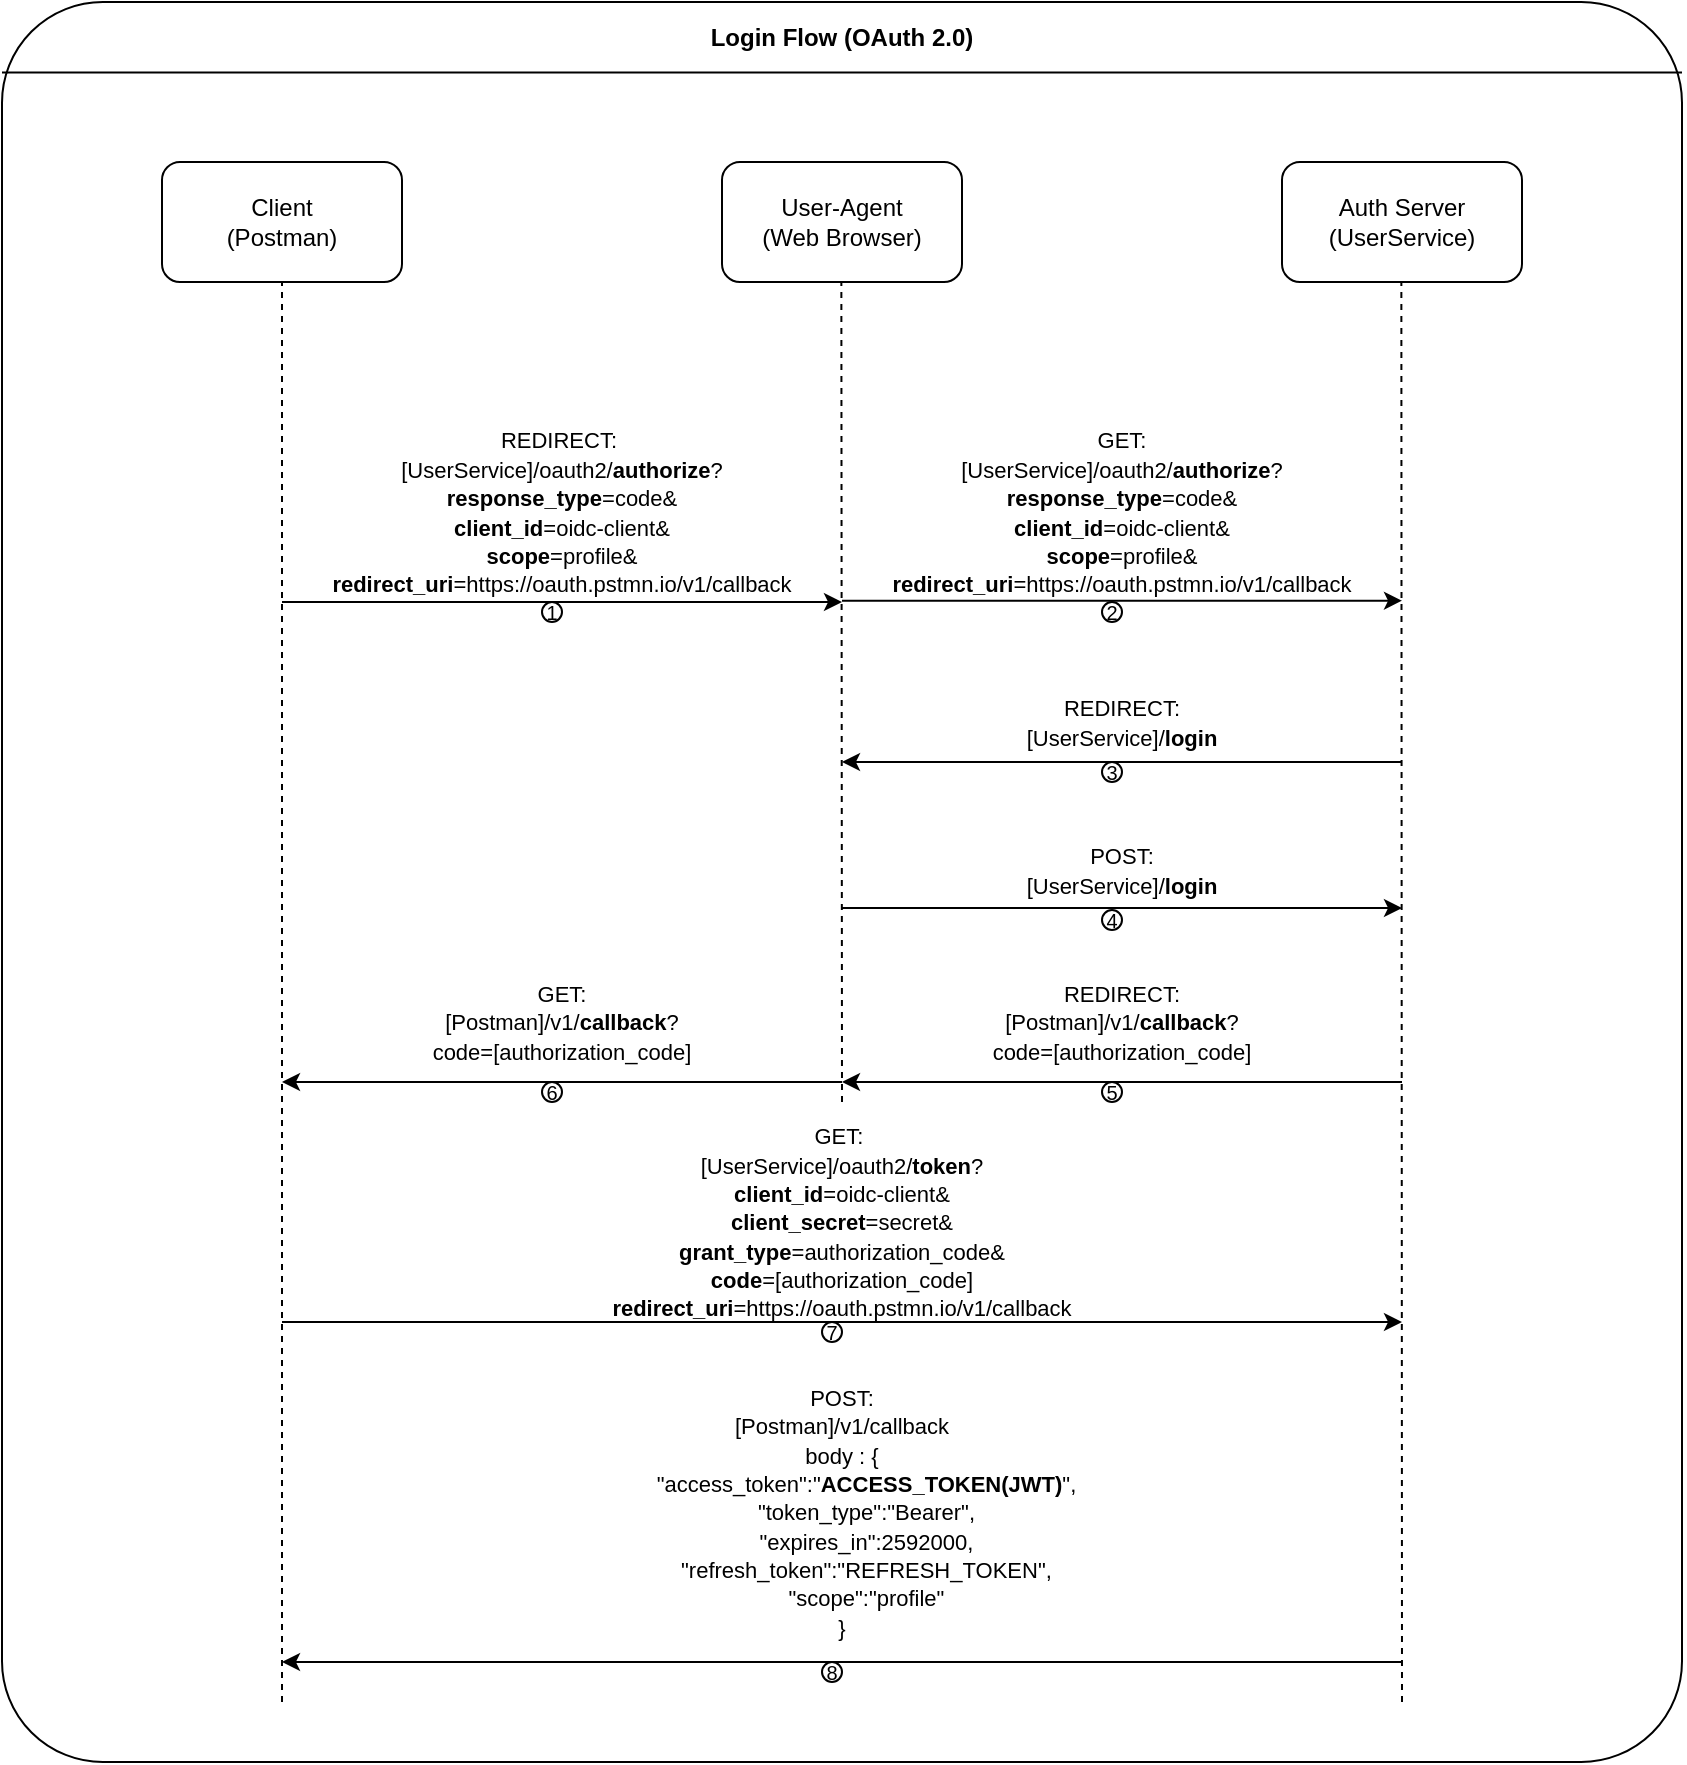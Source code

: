 <mxfile version="26.0.9">
  <diagram name="Page-1" id="ciFCiFIXFx5Jne59-s3u">
    <mxGraphModel dx="1434" dy="907" grid="1" gridSize="10" guides="1" tooltips="1" connect="1" arrows="1" fold="1" page="1" pageScale="1" pageWidth="1169" pageHeight="827" math="0" shadow="0" adaptiveColors="none">
      <root>
        <mxCell id="0" />
        <mxCell id="1" parent="0" />
        <mxCell id="9Z52oMfBLxPKPGCtZk0X-129" value="" style="group;movable=1;resizable=1;rotatable=1;deletable=1;editable=1;locked=0;connectable=1;" parent="1" vertex="1" connectable="0">
          <mxGeometry x="160" y="120" width="840" height="880" as="geometry" />
        </mxCell>
        <mxCell id="9Z52oMfBLxPKPGCtZk0X-92" value="" style="rounded=1;whiteSpace=wrap;html=1;container=0;arcSize=6;" parent="9Z52oMfBLxPKPGCtZk0X-129" vertex="1">
          <mxGeometry width="840.0" height="880" as="geometry" />
        </mxCell>
        <mxCell id="9Z52oMfBLxPKPGCtZk0X-93" value="" style="endArrow=none;html=1;rounded=0;exitX=0;exitY=0.25;exitDx=0;exitDy=0;entryX=1;entryY=0.25;entryDx=0;entryDy=0;" parent="9Z52oMfBLxPKPGCtZk0X-129" edge="1">
          <mxGeometry width="50" height="50" relative="1" as="geometry">
            <mxPoint y="35.203" as="sourcePoint" />
            <mxPoint x="840.0" y="35.203" as="targetPoint" />
          </mxGeometry>
        </mxCell>
        <mxCell id="9Z52oMfBLxPKPGCtZk0X-94" value="&lt;b&gt;&lt;font style=&quot;font-size: 12px;&quot;&gt;Login Flow (OAuth 2.0)&lt;/font&gt;&lt;/b&gt;" style="text;html=1;align=center;verticalAlign=middle;whiteSpace=wrap;rounded=0;fontSize=8;container=0;" parent="9Z52oMfBLxPKPGCtZk0X-129" vertex="1">
          <mxGeometry width="840" height="35.2" as="geometry" />
        </mxCell>
        <mxCell id="9Z52oMfBLxPKPGCtZk0X-1" value="Client&lt;div&gt;(Postman)&lt;/div&gt;" style="rounded=1;whiteSpace=wrap;html=1;" parent="1" vertex="1">
          <mxGeometry x="240" y="200" width="120" height="60" as="geometry" />
        </mxCell>
        <mxCell id="9Z52oMfBLxPKPGCtZk0X-2" value="User-Agent&lt;div&gt;(Web Browser)&lt;/div&gt;" style="rounded=1;whiteSpace=wrap;html=1;" parent="1" vertex="1">
          <mxGeometry x="520" y="200" width="120" height="60" as="geometry" />
        </mxCell>
        <mxCell id="9Z52oMfBLxPKPGCtZk0X-5" value="&lt;span style=&quot;font-size: 11px; text-wrap: nowrap; background-color: rgb(255, 255, 255);&quot;&gt;REDIRECT:&amp;nbsp;&lt;/span&gt;&lt;div&gt;&lt;span style=&quot;font-size: 11px; text-wrap: nowrap; background-color: rgb(255, 255, 255);&quot;&gt;[UserService]/oauth2/&lt;b&gt;authorize&lt;/b&gt;?&lt;/span&gt;&lt;div&gt;&lt;span style=&quot;background-color: transparent; font-size: 11px; text-wrap: nowrap;&quot;&gt;&lt;b&gt;response_type&lt;/b&gt;=code&amp;amp;&lt;/span&gt;&lt;/div&gt;&lt;div&gt;&lt;span style=&quot;font-size: 11px; background-color: transparent; color: light-dark(rgb(0, 0, 0), rgb(255, 255, 255));&quot;&gt;&lt;b&gt;client_id&lt;/b&gt;=oidc-client&amp;amp;&lt;/span&gt;&lt;/div&gt;&lt;div&gt;&lt;span style=&quot;font-size: 11px; background-color: transparent; color: light-dark(rgb(0, 0, 0), rgb(255, 255, 255));&quot;&gt;&lt;b&gt;scope&lt;/b&gt;=profile&amp;amp;&lt;/span&gt;&lt;/div&gt;&lt;div&gt;&lt;span style=&quot;font-size: 11px; background-color: transparent; color: light-dark(rgb(0, 0, 0), rgb(255, 255, 255));&quot;&gt;&lt;b&gt;redirect_uri&lt;/b&gt;=&lt;/span&gt;&lt;span style=&quot;background-color: transparent; font-size: 11px;&quot;&gt;https://oauth.pstmn.io/v1/callback&lt;/span&gt;&lt;/div&gt;&lt;/div&gt;" style="text;html=1;align=center;verticalAlign=middle;whiteSpace=wrap;rounded=0;rotation=0;" parent="1" vertex="1">
          <mxGeometry x="300" y="330" width="280" height="90" as="geometry" />
        </mxCell>
        <mxCell id="9Z52oMfBLxPKPGCtZk0X-8" value="" style="endArrow=none;dashed=1;html=1;rounded=0;entryX=0.5;entryY=1;entryDx=0;entryDy=0;" parent="1" target="9Z52oMfBLxPKPGCtZk0X-1" edge="1">
          <mxGeometry width="50" height="50" relative="1" as="geometry">
            <mxPoint x="300" y="970" as="sourcePoint" />
            <mxPoint x="330" y="350" as="targetPoint" />
          </mxGeometry>
        </mxCell>
        <mxCell id="9Z52oMfBLxPKPGCtZk0X-9" value="" style="endArrow=none;dashed=1;html=1;rounded=0;entryX=0.5;entryY=1;entryDx=0;entryDy=0;" parent="1" edge="1">
          <mxGeometry width="50" height="50" relative="1" as="geometry">
            <mxPoint x="580" y="670" as="sourcePoint" />
            <mxPoint x="579.68" y="260" as="targetPoint" />
          </mxGeometry>
        </mxCell>
        <mxCell id="9Z52oMfBLxPKPGCtZk0X-10" value="" style="endArrow=classic;html=1;rounded=0;" parent="1" edge="1">
          <mxGeometry width="50" height="50" relative="1" as="geometry">
            <mxPoint x="300" y="420" as="sourcePoint" />
            <mxPoint x="580" y="420" as="targetPoint" />
          </mxGeometry>
        </mxCell>
        <mxCell id="9Z52oMfBLxPKPGCtZk0X-11" value="Auth Server&lt;div&gt;(UserService)&lt;/div&gt;" style="rounded=1;whiteSpace=wrap;html=1;" parent="1" vertex="1">
          <mxGeometry x="800" y="200" width="120" height="60" as="geometry" />
        </mxCell>
        <mxCell id="9Z52oMfBLxPKPGCtZk0X-12" value="" style="endArrow=none;dashed=1;html=1;rounded=0;entryX=0.5;entryY=1;entryDx=0;entryDy=0;" parent="1" edge="1">
          <mxGeometry width="50" height="50" relative="1" as="geometry">
            <mxPoint x="860" y="970" as="sourcePoint" />
            <mxPoint x="859.68" y="260" as="targetPoint" />
          </mxGeometry>
        </mxCell>
        <mxCell id="9Z52oMfBLxPKPGCtZk0X-13" value="" style="endArrow=classic;html=1;rounded=0;" parent="1" edge="1">
          <mxGeometry width="50" height="50" relative="1" as="geometry">
            <mxPoint x="580" y="419.35" as="sourcePoint" />
            <mxPoint x="860" y="419.35" as="targetPoint" />
          </mxGeometry>
        </mxCell>
        <mxCell id="9Z52oMfBLxPKPGCtZk0X-14" value="&lt;div&gt;&lt;span style=&quot;font-size: 11px; text-wrap: nowrap; background-color: rgb(255, 255, 255);&quot;&gt;GET:&lt;/span&gt;&lt;/div&gt;&lt;span style=&quot;font-size: 11px; text-wrap: nowrap; background-color: rgb(255, 255, 255);&quot;&gt;[UserService]/oauth2/&lt;b&gt;authorize&lt;/b&gt;?&lt;/span&gt;&lt;div&gt;&lt;span style=&quot;background-color: transparent; font-size: 11px; text-wrap: nowrap;&quot;&gt;&lt;b&gt;response_type&lt;/b&gt;=code&amp;amp;&lt;/span&gt;&lt;/div&gt;&lt;div&gt;&lt;span style=&quot;font-size: 11px; background-color: transparent; color: light-dark(rgb(0, 0, 0), rgb(255, 255, 255));&quot;&gt;&lt;b&gt;client_id&lt;/b&gt;=oidc-client&amp;amp;&lt;/span&gt;&lt;/div&gt;&lt;div&gt;&lt;span style=&quot;font-size: 11px; background-color: transparent; color: light-dark(rgb(0, 0, 0), rgb(255, 255, 255));&quot;&gt;&lt;b&gt;scope&lt;/b&gt;=profile&amp;amp;&lt;/span&gt;&lt;/div&gt;&lt;div&gt;&lt;span style=&quot;font-size: 11px; background-color: transparent; color: light-dark(rgb(0, 0, 0), rgb(255, 255, 255));&quot;&gt;&lt;b&gt;redirect_uri&lt;/b&gt;=&lt;/span&gt;&lt;span style=&quot;background-color: transparent; font-size: 11px;&quot;&gt;https://oauth.pstmn.io/v1/callback&lt;/span&gt;&lt;/div&gt;" style="text;html=1;align=center;verticalAlign=middle;whiteSpace=wrap;rounded=0;rotation=0;" parent="1" vertex="1">
          <mxGeometry x="580" y="330" width="280" height="90" as="geometry" />
        </mxCell>
        <mxCell id="9Z52oMfBLxPKPGCtZk0X-15" value="" style="endArrow=classic;html=1;rounded=0;" parent="1" edge="1">
          <mxGeometry width="50" height="50" relative="1" as="geometry">
            <mxPoint x="860" y="500" as="sourcePoint" />
            <mxPoint x="580" y="500" as="targetPoint" />
          </mxGeometry>
        </mxCell>
        <mxCell id="9Z52oMfBLxPKPGCtZk0X-16" value="&lt;div&gt;&lt;span style=&quot;font-size: 11px; text-wrap: nowrap; background-color: rgb(255, 255, 255);&quot;&gt;REDIRECT:&lt;/span&gt;&lt;/div&gt;&lt;span style=&quot;font-size: 11px; text-wrap: nowrap; background-color: rgb(255, 255, 255);&quot;&gt;[UserService]/&lt;b&gt;login&lt;/b&gt;&lt;/span&gt;" style="text;html=1;align=center;verticalAlign=middle;whiteSpace=wrap;rounded=0;rotation=0;" parent="1" vertex="1">
          <mxGeometry x="580" y="460" width="280" height="40" as="geometry" />
        </mxCell>
        <mxCell id="9Z52oMfBLxPKPGCtZk0X-17" value="&lt;div&gt;&lt;span style=&quot;font-size: 11px; text-wrap: nowrap; background-color: rgb(255, 255, 255);&quot;&gt;POST:&lt;/span&gt;&lt;/div&gt;&lt;span style=&quot;font-size: 11px; text-wrap: nowrap; background-color: rgb(255, 255, 255);&quot;&gt;[UserService]/&lt;b&gt;login&lt;/b&gt;&lt;/span&gt;" style="text;html=1;align=center;verticalAlign=middle;whiteSpace=wrap;rounded=0;rotation=0;" parent="1" vertex="1">
          <mxGeometry x="580" y="534" width="280" height="40" as="geometry" />
        </mxCell>
        <mxCell id="9Z52oMfBLxPKPGCtZk0X-18" value="" style="endArrow=classic;html=1;rounded=0;" parent="1" edge="1">
          <mxGeometry width="50" height="50" relative="1" as="geometry">
            <mxPoint x="580" y="573" as="sourcePoint" />
            <mxPoint x="860" y="573" as="targetPoint" />
          </mxGeometry>
        </mxCell>
        <mxCell id="9Z52oMfBLxPKPGCtZk0X-20" value="&lt;div&gt;&lt;span style=&quot;font-size: 11px; text-wrap: nowrap; background-color: rgb(255, 255, 255);&quot;&gt;REDIRECT:&lt;/span&gt;&lt;/div&gt;&lt;span style=&quot;font-size: 11px; text-wrap: nowrap; background-color: rgb(255, 255, 255);&quot;&gt;[Postman]/v1/&lt;b&gt;callback&lt;/b&gt;?&lt;/span&gt;&lt;div&gt;&lt;span style=&quot;font-size: 11px; text-wrap: nowrap; background-color: rgb(255, 255, 255);&quot;&gt;code=[authorization_code]&lt;/span&gt;&lt;/div&gt;" style="text;html=1;align=center;verticalAlign=middle;whiteSpace=wrap;rounded=0;rotation=0;" parent="1" vertex="1">
          <mxGeometry x="580" y="610" width="280" height="40" as="geometry" />
        </mxCell>
        <mxCell id="9Z52oMfBLxPKPGCtZk0X-22" value="" style="endArrow=classic;html=1;rounded=0;" parent="1" edge="1">
          <mxGeometry width="50" height="50" relative="1" as="geometry">
            <mxPoint x="860" y="660" as="sourcePoint" />
            <mxPoint x="580" y="660" as="targetPoint" />
          </mxGeometry>
        </mxCell>
        <mxCell id="9Z52oMfBLxPKPGCtZk0X-23" value="&lt;div&gt;&lt;span style=&quot;font-size: 11px; text-wrap: nowrap; background-color: rgb(255, 255, 255);&quot;&gt;GET:&lt;/span&gt;&lt;/div&gt;&lt;span style=&quot;font-size: 11px; text-wrap: nowrap; background-color: rgb(255, 255, 255);&quot;&gt;[Postman]/v1/&lt;b&gt;callback&lt;/b&gt;?&lt;/span&gt;&lt;div&gt;&lt;span style=&quot;font-size: 11px; text-wrap: nowrap; background-color: rgb(255, 255, 255);&quot;&gt;code=[authorization_code]&lt;/span&gt;&lt;/div&gt;" style="text;html=1;align=center;verticalAlign=middle;whiteSpace=wrap;rounded=0;rotation=0;" parent="1" vertex="1">
          <mxGeometry x="300" y="610" width="280" height="40" as="geometry" />
        </mxCell>
        <mxCell id="9Z52oMfBLxPKPGCtZk0X-24" value="" style="endArrow=classic;html=1;rounded=0;" parent="1" edge="1">
          <mxGeometry width="50" height="50" relative="1" as="geometry">
            <mxPoint x="580" y="660" as="sourcePoint" />
            <mxPoint x="300" y="660" as="targetPoint" />
          </mxGeometry>
        </mxCell>
        <mxCell id="9Z52oMfBLxPKPGCtZk0X-25" value="&lt;span style=&quot;font-size: 11px; text-wrap: nowrap; background-color: rgb(255, 255, 255);&quot;&gt;GET:&amp;nbsp;&lt;/span&gt;&lt;div&gt;&lt;span style=&quot;font-size: 11px; text-wrap: nowrap; background-color: rgb(255, 255, 255);&quot;&gt;[UserService]/oauth2/&lt;b&gt;token&lt;/b&gt;?&lt;/span&gt;&lt;div&gt;&lt;span style=&quot;font-size: 11px; background-color: transparent; color: light-dark(rgb(0, 0, 0), rgb(255, 255, 255));&quot;&gt;&lt;b&gt;client_id&lt;/b&gt;=oidc-client&amp;amp;&lt;/span&gt;&lt;/div&gt;&lt;div&gt;&lt;span style=&quot;font-size: 11px; background-color: transparent; color: light-dark(rgb(0, 0, 0), rgb(255, 255, 255));&quot;&gt;&lt;b&gt;client_secret&lt;/b&gt;=secret&amp;amp;&lt;/span&gt;&lt;/div&gt;&lt;div&gt;&lt;div&gt;&lt;span style=&quot;background-color: transparent; font-size: 11px; text-wrap: nowrap;&quot;&gt;&lt;b&gt;grant_type&lt;/b&gt;=authorization_code&amp;amp;&lt;/span&gt;&lt;/div&gt;&lt;div&gt;&lt;span style=&quot;font-size: 11px; text-wrap: nowrap; background-color: rgb(255, 255, 255);&quot;&gt;&lt;b&gt;code&lt;/b&gt;=[authorization_code]&lt;/span&gt;&lt;/div&gt;&lt;/div&gt;&lt;div&gt;&lt;span style=&quot;font-size: 11px; background-color: transparent; color: light-dark(rgb(0, 0, 0), rgb(255, 255, 255));&quot;&gt;&lt;b&gt;redirect_uri&lt;/b&gt;=&lt;/span&gt;&lt;span style=&quot;background-color: transparent; font-size: 11px;&quot;&gt;https://oauth.pstmn.io/v1/callback&lt;/span&gt;&lt;/div&gt;&lt;/div&gt;" style="text;html=1;align=center;verticalAlign=middle;whiteSpace=wrap;rounded=0;rotation=0;" parent="1" vertex="1">
          <mxGeometry x="440" y="680" width="280" height="100" as="geometry" />
        </mxCell>
        <mxCell id="9Z52oMfBLxPKPGCtZk0X-26" value="" style="endArrow=classic;html=1;rounded=0;" parent="1" edge="1">
          <mxGeometry width="50" height="50" relative="1" as="geometry">
            <mxPoint x="300" y="780" as="sourcePoint" />
            <mxPoint x="860" y="780" as="targetPoint" />
          </mxGeometry>
        </mxCell>
        <mxCell id="9Z52oMfBLxPKPGCtZk0X-27" value="&lt;div&gt;&lt;span style=&quot;font-size: 11px; text-wrap: nowrap; background-color: rgb(255, 255, 255);&quot;&gt;POST:&lt;/span&gt;&lt;/div&gt;&lt;span style=&quot;text-wrap: nowrap; font-size: 11px; background-color: rgb(255, 255, 255);&quot;&gt;[Postman]/v1/callback&lt;br&gt;&lt;/span&gt;&lt;div&gt;&lt;span style=&quot;text-wrap: nowrap; font-size: 11px; background-color: rgb(255, 255, 255);&quot;&gt;body :&amp;nbsp;&lt;/span&gt;&lt;span style=&quot;background-color: transparent; font-size: 11px; text-wrap: nowrap;&quot;&gt;{&lt;/span&gt;&lt;/div&gt;&lt;div&gt;&lt;span style=&quot;font-size: 11px; white-space-collapse: collapse;&quot;&gt;&lt;span style=&quot;white-space:pre&quot;&gt;&#x9;&lt;/span&gt;&quot;access_token&quot;:&quot;&lt;b&gt;ACCESS_TOKEN(JWT)&lt;/b&gt;&quot;,&lt;/span&gt;&lt;/div&gt;&lt;div&gt;&lt;span style=&quot;font-size: 11px; white-space-collapse: collapse;&quot;&gt;&lt;span style=&quot;white-space:pre&quot;&gt;&#x9;&lt;/span&gt;&quot;token_type&quot;:&quot;Bearer&quot;,&lt;/span&gt;&lt;/div&gt;&lt;div&gt;&lt;span style=&quot;font-size: 11px; white-space-collapse: collapse;&quot;&gt;&lt;span style=&quot;white-space:pre&quot;&gt;&#x9;&lt;/span&gt;&quot;expires_in&quot;:2592000,&lt;/span&gt;&lt;/div&gt;&lt;div&gt;&lt;span style=&quot;font-size: 11px; white-space-collapse: collapse;&quot;&gt;&lt;span style=&quot;white-space:pre&quot;&gt;&#x9;&lt;/span&gt;&quot;refresh_token&quot;:&quot;REFRESH_TOKEN&quot;,&lt;/span&gt;&lt;/div&gt;&lt;div&gt;&lt;span style=&quot;font-size: 11px; white-space-collapse: collapse;&quot;&gt;&lt;span style=&quot;white-space:pre&quot;&gt;&#x9;&lt;/span&gt;&quot;scope&quot;:&quot;profile&quot;&lt;/span&gt;&lt;/div&gt;&lt;div&gt;&lt;span style=&quot;font-size: 11px; text-wrap: nowrap;&quot;&gt;}&lt;/span&gt;&lt;/div&gt;" style="text;html=1;align=center;verticalAlign=middle;whiteSpace=wrap;rounded=0;rotation=0;" parent="1" vertex="1">
          <mxGeometry x="440" y="810" width="280" height="130" as="geometry" />
        </mxCell>
        <mxCell id="9Z52oMfBLxPKPGCtZk0X-28" value="" style="endArrow=classic;html=1;rounded=0;" parent="1" edge="1">
          <mxGeometry width="50" height="50" relative="1" as="geometry">
            <mxPoint x="860" y="950" as="sourcePoint" />
            <mxPoint x="300" y="950" as="targetPoint" />
          </mxGeometry>
        </mxCell>
        <mxCell id="9Z52oMfBLxPKPGCtZk0X-35" value="" style="group" parent="1" vertex="1" connectable="0">
          <mxGeometry x="430" y="420" width="10" height="10" as="geometry" />
        </mxCell>
        <mxCell id="9Z52oMfBLxPKPGCtZk0X-31" value="" style="ellipse;whiteSpace=wrap;html=1;aspect=fixed;strokeWidth=1;" parent="9Z52oMfBLxPKPGCtZk0X-35" vertex="1">
          <mxGeometry width="10" height="10" as="geometry" />
        </mxCell>
        <mxCell id="9Z52oMfBLxPKPGCtZk0X-34" value="&lt;font style=&quot;font-size: 10px;&quot;&gt;1&lt;/font&gt;" style="text;html=1;align=center;verticalAlign=middle;whiteSpace=wrap;rounded=0;perimeter=ellipsePerimeter;" parent="9Z52oMfBLxPKPGCtZk0X-35" vertex="1">
          <mxGeometry width="10" height="10" as="geometry" />
        </mxCell>
        <mxCell id="9Z52oMfBLxPKPGCtZk0X-36" value="" style="group" parent="1" vertex="1" connectable="0">
          <mxGeometry x="710" y="420" width="10" height="10" as="geometry" />
        </mxCell>
        <mxCell id="9Z52oMfBLxPKPGCtZk0X-37" value="" style="ellipse;whiteSpace=wrap;html=1;aspect=fixed;strokeWidth=1;" parent="9Z52oMfBLxPKPGCtZk0X-36" vertex="1">
          <mxGeometry width="10" height="10" as="geometry" />
        </mxCell>
        <mxCell id="9Z52oMfBLxPKPGCtZk0X-38" value="&lt;font style=&quot;font-size: 10px;&quot;&gt;2&lt;/font&gt;" style="text;html=1;align=center;verticalAlign=middle;whiteSpace=wrap;rounded=0;perimeter=ellipsePerimeter;" parent="9Z52oMfBLxPKPGCtZk0X-36" vertex="1">
          <mxGeometry width="10" height="10" as="geometry" />
        </mxCell>
        <mxCell id="9Z52oMfBLxPKPGCtZk0X-39" value="" style="group" parent="1" vertex="1" connectable="0">
          <mxGeometry x="710" y="500" width="10" height="10" as="geometry" />
        </mxCell>
        <mxCell id="9Z52oMfBLxPKPGCtZk0X-40" value="" style="ellipse;whiteSpace=wrap;html=1;aspect=fixed;strokeWidth=1;" parent="9Z52oMfBLxPKPGCtZk0X-39" vertex="1">
          <mxGeometry width="10" height="10" as="geometry" />
        </mxCell>
        <mxCell id="9Z52oMfBLxPKPGCtZk0X-41" value="&lt;font style=&quot;font-size: 10px;&quot;&gt;3&lt;/font&gt;" style="text;html=1;align=center;verticalAlign=middle;whiteSpace=wrap;rounded=0;perimeter=ellipsePerimeter;" parent="9Z52oMfBLxPKPGCtZk0X-39" vertex="1">
          <mxGeometry width="10" height="10" as="geometry" />
        </mxCell>
        <mxCell id="9Z52oMfBLxPKPGCtZk0X-42" value="" style="group" parent="1" vertex="1" connectable="0">
          <mxGeometry x="710" y="574" width="10" height="10" as="geometry" />
        </mxCell>
        <mxCell id="9Z52oMfBLxPKPGCtZk0X-43" value="" style="ellipse;whiteSpace=wrap;html=1;aspect=fixed;strokeWidth=1;" parent="9Z52oMfBLxPKPGCtZk0X-42" vertex="1">
          <mxGeometry width="10" height="10" as="geometry" />
        </mxCell>
        <mxCell id="9Z52oMfBLxPKPGCtZk0X-44" value="&lt;font style=&quot;font-size: 10px;&quot;&gt;4&lt;/font&gt;" style="text;html=1;align=center;verticalAlign=middle;whiteSpace=wrap;rounded=0;perimeter=ellipsePerimeter;" parent="9Z52oMfBLxPKPGCtZk0X-42" vertex="1">
          <mxGeometry width="10" height="10" as="geometry" />
        </mxCell>
        <mxCell id="9Z52oMfBLxPKPGCtZk0X-45" value="" style="group" parent="1" vertex="1" connectable="0">
          <mxGeometry x="710" y="660" width="10" height="10" as="geometry" />
        </mxCell>
        <mxCell id="9Z52oMfBLxPKPGCtZk0X-46" value="" style="ellipse;whiteSpace=wrap;html=1;aspect=fixed;strokeWidth=1;" parent="9Z52oMfBLxPKPGCtZk0X-45" vertex="1">
          <mxGeometry width="10" height="10" as="geometry" />
        </mxCell>
        <mxCell id="9Z52oMfBLxPKPGCtZk0X-47" value="&lt;font style=&quot;font-size: 10px;&quot;&gt;5&lt;/font&gt;" style="text;html=1;align=center;verticalAlign=middle;whiteSpace=wrap;rounded=0;perimeter=ellipsePerimeter;" parent="9Z52oMfBLxPKPGCtZk0X-45" vertex="1">
          <mxGeometry width="10" height="10" as="geometry" />
        </mxCell>
        <mxCell id="9Z52oMfBLxPKPGCtZk0X-48" value="" style="group" parent="1" vertex="1" connectable="0">
          <mxGeometry x="430" y="660" width="10" height="10" as="geometry" />
        </mxCell>
        <mxCell id="9Z52oMfBLxPKPGCtZk0X-49" value="" style="ellipse;whiteSpace=wrap;html=1;aspect=fixed;strokeWidth=1;" parent="9Z52oMfBLxPKPGCtZk0X-48" vertex="1">
          <mxGeometry width="10" height="10" as="geometry" />
        </mxCell>
        <mxCell id="9Z52oMfBLxPKPGCtZk0X-50" value="&lt;font style=&quot;font-size: 10px;&quot;&gt;6&lt;/font&gt;" style="text;html=1;align=center;verticalAlign=middle;whiteSpace=wrap;rounded=0;perimeter=ellipsePerimeter;" parent="9Z52oMfBLxPKPGCtZk0X-48" vertex="1">
          <mxGeometry width="10" height="10" as="geometry" />
        </mxCell>
        <mxCell id="9Z52oMfBLxPKPGCtZk0X-51" value="" style="group" parent="1" vertex="1" connectable="0">
          <mxGeometry x="570" y="780" width="10" height="10" as="geometry" />
        </mxCell>
        <mxCell id="9Z52oMfBLxPKPGCtZk0X-52" value="" style="ellipse;whiteSpace=wrap;html=1;aspect=fixed;strokeWidth=1;" parent="9Z52oMfBLxPKPGCtZk0X-51" vertex="1">
          <mxGeometry width="10" height="10" as="geometry" />
        </mxCell>
        <mxCell id="9Z52oMfBLxPKPGCtZk0X-53" value="&lt;font style=&quot;font-size: 10px;&quot;&gt;7&lt;/font&gt;" style="text;html=1;align=center;verticalAlign=middle;whiteSpace=wrap;rounded=0;perimeter=ellipsePerimeter;" parent="9Z52oMfBLxPKPGCtZk0X-51" vertex="1">
          <mxGeometry width="10" height="10" as="geometry" />
        </mxCell>
        <mxCell id="9Z52oMfBLxPKPGCtZk0X-54" value="" style="group" parent="1" vertex="1" connectable="0">
          <mxGeometry x="570" y="950" width="10" height="10" as="geometry" />
        </mxCell>
        <mxCell id="9Z52oMfBLxPKPGCtZk0X-55" value="" style="ellipse;whiteSpace=wrap;html=1;aspect=fixed;strokeWidth=1;" parent="9Z52oMfBLxPKPGCtZk0X-54" vertex="1">
          <mxGeometry width="10" height="10" as="geometry" />
        </mxCell>
        <mxCell id="9Z52oMfBLxPKPGCtZk0X-56" value="&lt;font style=&quot;font-size: 10px;&quot;&gt;8&lt;/font&gt;" style="text;html=1;align=center;verticalAlign=middle;whiteSpace=wrap;rounded=0;perimeter=ellipsePerimeter;" parent="9Z52oMfBLxPKPGCtZk0X-54" vertex="1">
          <mxGeometry width="10" height="10" as="geometry" />
        </mxCell>
      </root>
    </mxGraphModel>
  </diagram>
</mxfile>
